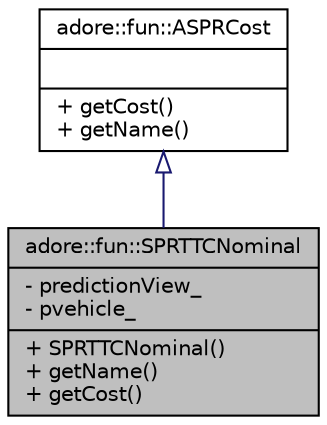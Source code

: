 digraph "adore::fun::SPRTTCNominal"
{
 // LATEX_PDF_SIZE
  edge [fontname="Helvetica",fontsize="10",labelfontname="Helvetica",labelfontsize="10"];
  node [fontname="Helvetica",fontsize="10",shape=record];
  Node1 [label="{adore::fun::SPRTTCNominal\n|- predictionView_\l- pvehicle_\l|+ SPRTTCNominal()\l+ getName()\l+ getCost()\l}",height=0.2,width=0.4,color="black", fillcolor="grey75", style="filled", fontcolor="black",tooltip=" "];
  Node2 -> Node1 [dir="back",color="midnightblue",fontsize="10",style="solid",arrowtail="onormal",fontname="Helvetica"];
  Node2 [label="{adore::fun::ASPRCost\n||+ getCost()\l+ getName()\l}",height=0.2,width=0.4,color="black", fillcolor="white", style="filled",URL="$classadore_1_1fun_1_1ASPRCost.html",tooltip=" "];
}
